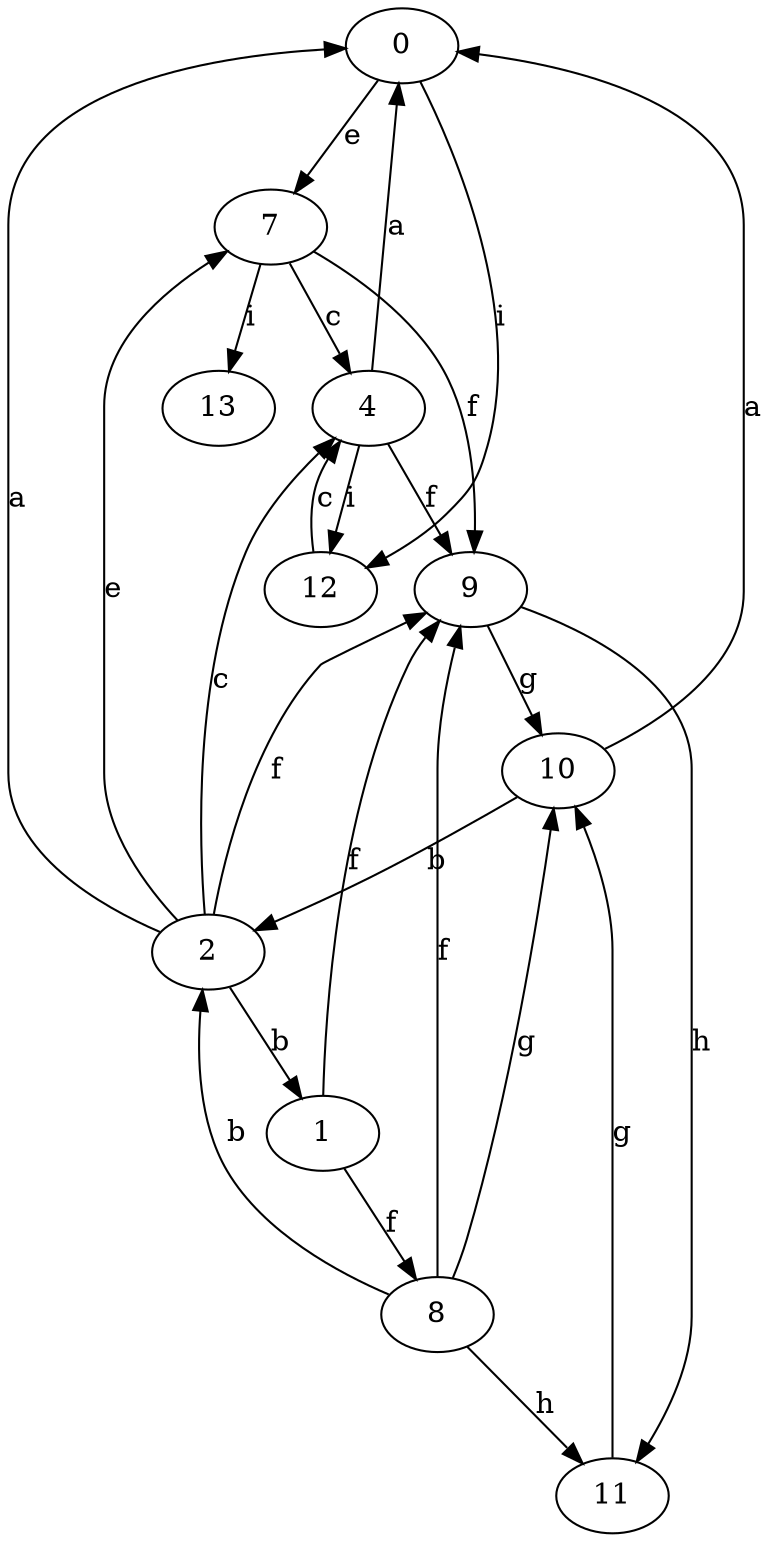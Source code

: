 strict digraph  {
0;
1;
2;
4;
7;
8;
9;
10;
11;
12;
13;
0 -> 7  [label=e];
0 -> 12  [label=i];
1 -> 8  [label=f];
1 -> 9  [label=f];
2 -> 0  [label=a];
2 -> 1  [label=b];
2 -> 4  [label=c];
2 -> 7  [label=e];
2 -> 9  [label=f];
4 -> 0  [label=a];
4 -> 9  [label=f];
4 -> 12  [label=i];
7 -> 4  [label=c];
7 -> 9  [label=f];
7 -> 13  [label=i];
8 -> 2  [label=b];
8 -> 9  [label=f];
8 -> 10  [label=g];
8 -> 11  [label=h];
9 -> 10  [label=g];
9 -> 11  [label=h];
10 -> 0  [label=a];
10 -> 2  [label=b];
11 -> 10  [label=g];
12 -> 4  [label=c];
}
